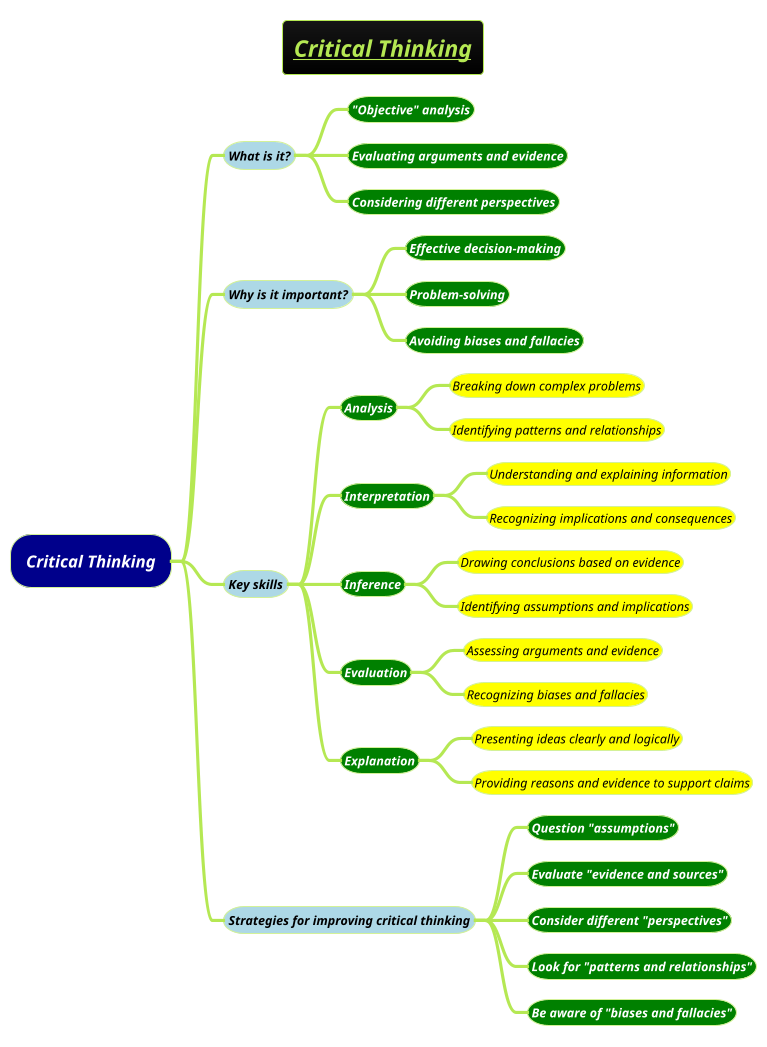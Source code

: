 @startmindmap
title =<i><b><u><size:18>Critical Thinking
!theme hacker

*[#darkblue] <i><color #white>**Critical Thinking**
**[#lightblue] <i><color #black><size:12>What is it?
***[#green] <b><i><color #white><size:12>"Objective" analysis
***[#green] <b><i><color #white><size:12>Evaluating arguments and evidence
***[#green] <b><i><color #white><size:12>Considering different perspectives
**[#lightblue] <i><color #black><size:12>Why is it important?
***[#green] <b><i><color #white><size:12>Effective decision-making
***[#green] <b><i><color #white><size:12>Problem-solving
***[#green] <b><i><color #white><size:12>Avoiding biases and fallacies
**[#lightblue] <i><color #black><size:12>Key skills
***[#green] <b><i><color #white><size:12>Analysis
****[#yellow] <i><color #black><size:12>Breaking down complex problems
****[#yellow] <i><color #black><size:12>Identifying patterns and relationships
***[#green] <b><i><color #white><size:12>Interpretation
****[#yellow] <i><color #black><size:12>Understanding and explaining information
****[#yellow] <i><color #black><size:12>Recognizing implications and consequences
***[#green] <b><i><color #white><size:12>Inference
****[#yellow] <i><color #black><size:12>Drawing conclusions based on evidence
****[#yellow] <i><color #black><size:12>Identifying assumptions and implications
***[#green] <b><i><color #white><size:12>Evaluation
****[#yellow] <i><color #black><size:12>Assessing arguments and evidence
****[#yellow] <i><color #black><size:12>Recognizing biases and fallacies
***[#green] <b><i><color #white><size:12>Explanation
****[#yellow] <i><color #black><size:12>Presenting ideas clearly and logically
****[#yellow] <i><color #black><size:12>Providing reasons and evidence to support claims
**[#lightblue] <i><color #black><size:12>Strategies for improving critical thinking
***[#green] <b><i><color #white><size:12>Question "assumptions"
***[#green] <b><i><color #white><size:12>Evaluate "evidence and sources"
***[#green] <b><i><color #white><size:12>Consider different "perspectives"
***[#green] <b><i><color #white><size:12>Look for "patterns and relationships"
***[#green] <b><i><color #white><size:12>Be aware of "biases and fallacies"
@endmindmap
